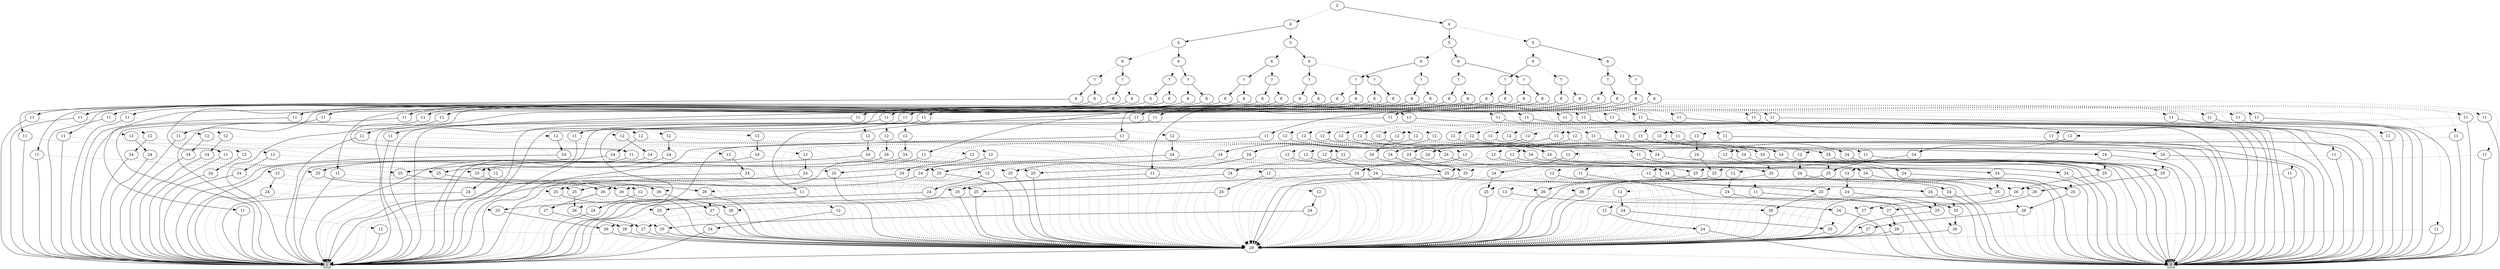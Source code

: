 digraph G {
0 [shape=box, label="0", style=filled, shape=box, height=0.3, width=0.3];
1 [shape=box, label="1", style=filled, shape=box, height=0.3, width=0.3];
12271 [label="3"];
12271 -> 12191 [style=dotted];
12271 -> 12270 [style=filled];
12191 [label="4"];
12191 -> 12145 [style=dotted];
12191 -> 12190 [style=filled];
12145 [label="5"];
12145 -> 12118 [style=dotted];
12145 -> 12144 [style=filled];
12118 [label="6"];
12118 -> 12103 [style=dotted];
12118 -> 12117 [style=filled];
12103 [label="7"];
12103 -> 12095 [style=dotted];
12103 -> 12102 [style=filled];
12095 [label="8"];
12095 -> 10632 [style=dotted];
12095 -> 12094 [style=filled];
10632 [label="11"];
10632 -> 10631 [style=dotted];
10632 -> 0 [style=filled];
10631 [label="12"];
10631 -> 60 [style=dotted];
10631 -> 10630 [style=filled];
60 [label="29"];
60 -> 0 [style=dotted];
60 -> 1 [style=filled];
10630 [label="24"];
10630 -> 60 [style=dotted];
10630 -> 0 [style=filled];
12094 [label="11"];
12094 -> 12093 [style=dotted];
12094 -> 1 [style=filled];
12093 [label="12"];
12093 -> 60 [style=dotted];
12093 -> 12092 [style=filled];
12092 [label="24"];
12092 -> 12091 [style=dotted];
12092 -> 1 [style=filled];
12091 [label="25"];
12091 -> 12090 [style=dotted];
12091 -> 60 [style=filled];
12090 [label="26"];
12090 -> 12089 [style=dotted];
12090 -> 60 [style=filled];
12089 [label="27"];
12089 -> 12088 [style=dotted];
12089 -> 60 [style=filled];
12088 [label="28"];
12088 -> 1 [style=dotted];
12088 -> 60 [style=filled];
12102 [label="8"];
12102 -> 10663 [style=dotted];
12102 -> 12101 [style=filled];
10663 [label="11"];
10663 -> 10662 [style=dotted];
10663 -> 0 [style=filled];
10662 [label="12"];
10662 -> 60 [style=dotted];
10662 -> 10661 [style=filled];
10661 [label="24"];
10661 -> 10660 [style=dotted];
10661 -> 0 [style=filled];
10660 [label="25"];
10660 -> 10659 [style=dotted];
10660 -> 60 [style=filled];
10659 [label="26"];
10659 -> 10658 [style=dotted];
10659 -> 60 [style=filled];
10658 [label="27"];
10658 -> 313 [style=dotted];
10658 -> 60 [style=filled];
313 [label="28"];
313 -> 0 [style=dotted];
313 -> 60 [style=filled];
12101 [label="11"];
12101 -> 12100 [style=dotted];
12101 -> 1 [style=filled];
12100 [label="12"];
12100 -> 60 [style=dotted];
12100 -> 12099 [style=filled];
12099 [label="24"];
12099 -> 12098 [style=dotted];
12099 -> 1 [style=filled];
12098 [label="25"];
12098 -> 12097 [style=dotted];
12098 -> 60 [style=filled];
12097 [label="26"];
12097 -> 12096 [style=dotted];
12097 -> 60 [style=filled];
12096 [label="27"];
12096 -> 1 [style=dotted];
12096 -> 60 [style=filled];
12117 [label="7"];
12117 -> 12110 [style=dotted];
12117 -> 12116 [style=filled];
12110 [label="8"];
12110 -> 10692 [style=dotted];
12110 -> 12109 [style=filled];
10692 [label="11"];
10692 -> 10691 [style=dotted];
10692 -> 0 [style=filled];
10691 [label="12"];
10691 -> 60 [style=dotted];
10691 -> 10690 [style=filled];
10690 [label="24"];
10690 -> 10689 [style=dotted];
10690 -> 0 [style=filled];
10689 [label="25"];
10689 -> 10688 [style=dotted];
10689 -> 60 [style=filled];
10688 [label="26"];
10688 -> 10687 [style=dotted];
10688 -> 60 [style=filled];
10687 [label="27"];
10687 -> 0 [style=dotted];
10687 -> 60 [style=filled];
12109 [label="11"];
12109 -> 12108 [style=dotted];
12109 -> 1 [style=filled];
12108 [label="12"];
12108 -> 60 [style=dotted];
12108 -> 12107 [style=filled];
12107 [label="24"];
12107 -> 12106 [style=dotted];
12107 -> 1 [style=filled];
12106 [label="25"];
12106 -> 12105 [style=dotted];
12106 -> 60 [style=filled];
12105 [label="26"];
12105 -> 12104 [style=dotted];
12105 -> 60 [style=filled];
12104 [label="27"];
12104 -> 1 [style=dotted];
12104 -> 12088 [style=filled];
12116 [label="8"];
12116 -> 10719 [style=dotted];
12116 -> 12115 [style=filled];
10719 [label="11"];
10719 -> 10718 [style=dotted];
10719 -> 0 [style=filled];
10718 [label="12"];
10718 -> 60 [style=dotted];
10718 -> 10717 [style=filled];
10717 [label="24"];
10717 -> 10716 [style=dotted];
10717 -> 0 [style=filled];
10716 [label="25"];
10716 -> 10715 [style=dotted];
10716 -> 60 [style=filled];
10715 [label="26"];
10715 -> 342 [style=dotted];
10715 -> 60 [style=filled];
342 [label="27"];
342 -> 0 [style=dotted];
342 -> 313 [style=filled];
12115 [label="11"];
12115 -> 12114 [style=dotted];
12115 -> 1 [style=filled];
12114 [label="12"];
12114 -> 60 [style=dotted];
12114 -> 12113 [style=filled];
12113 [label="24"];
12113 -> 12112 [style=dotted];
12113 -> 1 [style=filled];
12112 [label="25"];
12112 -> 12111 [style=dotted];
12112 -> 60 [style=filled];
12111 [label="26"];
12111 -> 1 [style=dotted];
12111 -> 60 [style=filled];
12144 [label="6"];
12144 -> 12131 [style=dotted];
12144 -> 12143 [style=filled];
12131 [label="7"];
12131 -> 12124 [style=dotted];
12131 -> 12130 [style=filled];
12124 [label="8"];
12124 -> 10745 [style=dotted];
12124 -> 12123 [style=filled];
10745 [label="11"];
10745 -> 10744 [style=dotted];
10745 -> 0 [style=filled];
10744 [label="12"];
10744 -> 60 [style=dotted];
10744 -> 10743 [style=filled];
10743 [label="24"];
10743 -> 10742 [style=dotted];
10743 -> 0 [style=filled];
10742 [label="25"];
10742 -> 10741 [style=dotted];
10742 -> 60 [style=filled];
10741 [label="26"];
10741 -> 0 [style=dotted];
10741 -> 60 [style=filled];
12123 [label="11"];
12123 -> 12122 [style=dotted];
12123 -> 1 [style=filled];
12122 [label="12"];
12122 -> 60 [style=dotted];
12122 -> 12121 [style=filled];
12121 [label="24"];
12121 -> 12120 [style=dotted];
12121 -> 1 [style=filled];
12120 [label="25"];
12120 -> 12119 [style=dotted];
12120 -> 60 [style=filled];
12119 [label="26"];
12119 -> 1 [style=dotted];
12119 -> 12089 [style=filled];
12130 [label="8"];
12130 -> 10769 [style=dotted];
12130 -> 12129 [style=filled];
10769 [label="11"];
10769 -> 10768 [style=dotted];
10769 -> 0 [style=filled];
10768 [label="12"];
10768 -> 60 [style=dotted];
10768 -> 10767 [style=filled];
10767 [label="24"];
10767 -> 10766 [style=dotted];
10767 -> 0 [style=filled];
10766 [label="25"];
10766 -> 10765 [style=dotted];
10766 -> 60 [style=filled];
10765 [label="26"];
10765 -> 0 [style=dotted];
10765 -> 10658 [style=filled];
12129 [label="11"];
12129 -> 12128 [style=dotted];
12129 -> 1 [style=filled];
12128 [label="12"];
12128 -> 60 [style=dotted];
12128 -> 12127 [style=filled];
12127 [label="24"];
12127 -> 12126 [style=dotted];
12127 -> 1 [style=filled];
12126 [label="25"];
12126 -> 12125 [style=dotted];
12126 -> 60 [style=filled];
12125 [label="26"];
12125 -> 1 [style=dotted];
12125 -> 12096 [style=filled];
12143 [label="7"];
12143 -> 12137 [style=dotted];
12143 -> 12142 [style=filled];
12137 [label="8"];
12137 -> 10794 [style=dotted];
12137 -> 12136 [style=filled];
10794 [label="11"];
10794 -> 10793 [style=dotted];
10794 -> 0 [style=filled];
10793 [label="12"];
10793 -> 60 [style=dotted];
10793 -> 10792 [style=filled];
10792 [label="24"];
10792 -> 10791 [style=dotted];
10792 -> 0 [style=filled];
10791 [label="25"];
10791 -> 10790 [style=dotted];
10791 -> 60 [style=filled];
10790 [label="26"];
10790 -> 0 [style=dotted];
10790 -> 10687 [style=filled];
12136 [label="11"];
12136 -> 12135 [style=dotted];
12136 -> 1 [style=filled];
12135 [label="12"];
12135 -> 60 [style=dotted];
12135 -> 12134 [style=filled];
12134 [label="24"];
12134 -> 12133 [style=dotted];
12134 -> 1 [style=filled];
12133 [label="25"];
12133 -> 12132 [style=dotted];
12133 -> 60 [style=filled];
12132 [label="26"];
12132 -> 1 [style=dotted];
12132 -> 12104 [style=filled];
12142 [label="8"];
12142 -> 10817 [style=dotted];
12142 -> 12141 [style=filled];
10817 [label="11"];
10817 -> 10816 [style=dotted];
10817 -> 0 [style=filled];
10816 [label="12"];
10816 -> 60 [style=dotted];
10816 -> 10815 [style=filled];
10815 [label="24"];
10815 -> 10814 [style=dotted];
10815 -> 0 [style=filled];
10814 [label="25"];
10814 -> 643 [style=dotted];
10814 -> 60 [style=filled];
643 [label="26"];
643 -> 0 [style=dotted];
643 -> 342 [style=filled];
12141 [label="11"];
12141 -> 12140 [style=dotted];
12141 -> 1 [style=filled];
12140 [label="12"];
12140 -> 60 [style=dotted];
12140 -> 12139 [style=filled];
12139 [label="24"];
12139 -> 12138 [style=dotted];
12139 -> 1 [style=filled];
12138 [label="25"];
12138 -> 1 [style=dotted];
12138 -> 60 [style=filled];
12190 [label="5"];
12190 -> 12168 [style=dotted];
12190 -> 12189 [style=filled];
12168 [label="6"];
12168 -> 12156 [style=dotted];
12168 -> 12167 [style=filled];
12156 [label="7"];
12156 -> 12150 [style=dotted];
12156 -> 12155 [style=filled];
12150 [label="8"];
12150 -> 10840 [style=dotted];
12150 -> 12149 [style=filled];
10840 [label="11"];
10840 -> 10839 [style=dotted];
10840 -> 0 [style=filled];
10839 [label="12"];
10839 -> 60 [style=dotted];
10839 -> 10838 [style=filled];
10838 [label="24"];
10838 -> 10837 [style=dotted];
10838 -> 0 [style=filled];
10837 [label="25"];
10837 -> 0 [style=dotted];
10837 -> 60 [style=filled];
12149 [label="11"];
12149 -> 12148 [style=dotted];
12149 -> 1 [style=filled];
12148 [label="12"];
12148 -> 60 [style=dotted];
12148 -> 12147 [style=filled];
12147 [label="24"];
12147 -> 12146 [style=dotted];
12147 -> 1 [style=filled];
12146 [label="25"];
12146 -> 1 [style=dotted];
12146 -> 12090 [style=filled];
12155 [label="8"];
12155 -> 10860 [style=dotted];
12155 -> 12154 [style=filled];
10860 [label="11"];
10860 -> 10859 [style=dotted];
10860 -> 0 [style=filled];
10859 [label="12"];
10859 -> 60 [style=dotted];
10859 -> 10858 [style=filled];
10858 [label="24"];
10858 -> 10857 [style=dotted];
10858 -> 0 [style=filled];
10857 [label="25"];
10857 -> 0 [style=dotted];
10857 -> 10659 [style=filled];
12154 [label="11"];
12154 -> 12153 [style=dotted];
12154 -> 1 [style=filled];
12153 [label="12"];
12153 -> 60 [style=dotted];
12153 -> 12152 [style=filled];
12152 [label="24"];
12152 -> 12151 [style=dotted];
12152 -> 1 [style=filled];
12151 [label="25"];
12151 -> 1 [style=dotted];
12151 -> 12097 [style=filled];
12167 [label="7"];
12167 -> 12161 [style=dotted];
12167 -> 12166 [style=filled];
12161 [label="8"];
12161 -> 10881 [style=dotted];
12161 -> 12160 [style=filled];
10881 [label="11"];
10881 -> 10880 [style=dotted];
10881 -> 0 [style=filled];
10880 [label="12"];
10880 -> 60 [style=dotted];
10880 -> 10879 [style=filled];
10879 [label="24"];
10879 -> 10878 [style=dotted];
10879 -> 0 [style=filled];
10878 [label="25"];
10878 -> 0 [style=dotted];
10878 -> 10688 [style=filled];
12160 [label="11"];
12160 -> 12159 [style=dotted];
12160 -> 1 [style=filled];
12159 [label="12"];
12159 -> 60 [style=dotted];
12159 -> 12158 [style=filled];
12158 [label="24"];
12158 -> 12157 [style=dotted];
12158 -> 1 [style=filled];
12157 [label="25"];
12157 -> 1 [style=dotted];
12157 -> 12105 [style=filled];
12166 [label="8"];
12166 -> 10901 [style=dotted];
12166 -> 12165 [style=filled];
10901 [label="11"];
10901 -> 10900 [style=dotted];
10901 -> 0 [style=filled];
10900 [label="12"];
10900 -> 60 [style=dotted];
10900 -> 10899 [style=filled];
10899 [label="24"];
10899 -> 10898 [style=dotted];
10899 -> 0 [style=filled];
10898 [label="25"];
10898 -> 0 [style=dotted];
10898 -> 10715 [style=filled];
12165 [label="11"];
12165 -> 12164 [style=dotted];
12165 -> 1 [style=filled];
12164 [label="12"];
12164 -> 60 [style=dotted];
12164 -> 12163 [style=filled];
12163 [label="24"];
12163 -> 12162 [style=dotted];
12163 -> 1 [style=filled];
12162 [label="25"];
12162 -> 1 [style=dotted];
12162 -> 12111 [style=filled];
12189 [label="6"];
12189 -> 12179 [style=dotted];
12189 -> 12188 [style=filled];
12179 [label="7"];
12179 -> 12173 [style=dotted];
12179 -> 12178 [style=filled];
12173 [label="8"];
12173 -> 10923 [style=dotted];
12173 -> 12172 [style=filled];
10923 [label="11"];
10923 -> 10922 [style=dotted];
10923 -> 0 [style=filled];
10922 [label="12"];
10922 -> 60 [style=dotted];
10922 -> 10921 [style=filled];
10921 [label="24"];
10921 -> 10920 [style=dotted];
10921 -> 0 [style=filled];
10920 [label="25"];
10920 -> 0 [style=dotted];
10920 -> 10741 [style=filled];
12172 [label="11"];
12172 -> 12171 [style=dotted];
12172 -> 1 [style=filled];
12171 [label="12"];
12171 -> 60 [style=dotted];
12171 -> 12170 [style=filled];
12170 [label="24"];
12170 -> 12169 [style=dotted];
12170 -> 1 [style=filled];
12169 [label="25"];
12169 -> 1 [style=dotted];
12169 -> 12119 [style=filled];
12178 [label="8"];
12178 -> 10943 [style=dotted];
12178 -> 12177 [style=filled];
10943 [label="11"];
10943 -> 10942 [style=dotted];
10943 -> 0 [style=filled];
10942 [label="12"];
10942 -> 60 [style=dotted];
10942 -> 10941 [style=filled];
10941 [label="24"];
10941 -> 10940 [style=dotted];
10941 -> 0 [style=filled];
10940 [label="25"];
10940 -> 0 [style=dotted];
10940 -> 10765 [style=filled];
12177 [label="11"];
12177 -> 12176 [style=dotted];
12177 -> 1 [style=filled];
12176 [label="12"];
12176 -> 60 [style=dotted];
12176 -> 12175 [style=filled];
12175 [label="24"];
12175 -> 12174 [style=dotted];
12175 -> 1 [style=filled];
12174 [label="25"];
12174 -> 1 [style=dotted];
12174 -> 12125 [style=filled];
12188 [label="7"];
12188 -> 12184 [style=dotted];
12188 -> 12187 [style=filled];
12184 [label="8"];
12184 -> 10964 [style=dotted];
12184 -> 12183 [style=filled];
10964 [label="11"];
10964 -> 10963 [style=dotted];
10964 -> 0 [style=filled];
10963 [label="12"];
10963 -> 60 [style=dotted];
10963 -> 10962 [style=filled];
10962 [label="24"];
10962 -> 10961 [style=dotted];
10962 -> 0 [style=filled];
10961 [label="25"];
10961 -> 0 [style=dotted];
10961 -> 10790 [style=filled];
12183 [label="11"];
12183 -> 12182 [style=dotted];
12183 -> 1 [style=filled];
12182 [label="12"];
12182 -> 60 [style=dotted];
12182 -> 12181 [style=filled];
12181 [label="24"];
12181 -> 12180 [style=dotted];
12181 -> 1 [style=filled];
12180 [label="25"];
12180 -> 1 [style=dotted];
12180 -> 12132 [style=filled];
12187 [label="8"];
12187 -> 10982 [style=dotted];
12187 -> 12186 [style=filled];
10982 [label="11"];
10982 -> 10981 [style=dotted];
10982 -> 0 [style=filled];
10981 [label="12"];
10981 -> 60 [style=dotted];
10981 -> 1980 [style=filled];
1980 [label="24"];
1980 -> 768 [style=dotted];
1980 -> 0 [style=filled];
768 [label="25"];
768 -> 0 [style=dotted];
768 -> 643 [style=filled];
12186 [label="11"];
12186 -> 12185 [style=dotted];
12186 -> 1 [style=filled];
12185 [label="12"];
12185 -> 60 [style=dotted];
12185 -> 1 [style=filled];
12270 [label="4"];
12270 -> 12230 [style=dotted];
12270 -> 12269 [style=filled];
12230 [label="5"];
12230 -> 12210 [style=dotted];
12230 -> 12229 [style=filled];
12210 [label="6"];
12210 -> 12200 [style=dotted];
12210 -> 12209 [style=filled];
12200 [label="7"];
12200 -> 12195 [style=dotted];
12200 -> 12199 [style=filled];
12195 [label="8"];
12195 -> 10997 [style=dotted];
12195 -> 12194 [style=filled];
10997 [label="11"];
10997 -> 60 [style=dotted];
10997 -> 0 [style=filled];
12194 [label="11"];
12194 -> 12193 [style=dotted];
12194 -> 1 [style=filled];
12193 [label="12"];
12193 -> 60 [style=dotted];
12193 -> 12192 [style=filled];
12192 [label="24"];
12192 -> 60 [style=dotted];
12192 -> 12091 [style=filled];
12199 [label="8"];
12199 -> 11013 [style=dotted];
12199 -> 12198 [style=filled];
11013 [label="11"];
11013 -> 11012 [style=dotted];
11013 -> 0 [style=filled];
11012 [label="12"];
11012 -> 60 [style=dotted];
11012 -> 11011 [style=filled];
11011 [label="24"];
11011 -> 60 [style=dotted];
11011 -> 10660 [style=filled];
12198 [label="11"];
12198 -> 12197 [style=dotted];
12198 -> 1 [style=filled];
12197 [label="12"];
12197 -> 60 [style=dotted];
12197 -> 12196 [style=filled];
12196 [label="24"];
12196 -> 60 [style=dotted];
12196 -> 12098 [style=filled];
12209 [label="7"];
12209 -> 12204 [style=dotted];
12209 -> 12208 [style=filled];
12204 [label="8"];
12204 -> 11030 [style=dotted];
12204 -> 12203 [style=filled];
11030 [label="11"];
11030 -> 11029 [style=dotted];
11030 -> 0 [style=filled];
11029 [label="12"];
11029 -> 60 [style=dotted];
11029 -> 11028 [style=filled];
11028 [label="24"];
11028 -> 60 [style=dotted];
11028 -> 10689 [style=filled];
12203 [label="11"];
12203 -> 12202 [style=dotted];
12203 -> 1 [style=filled];
12202 [label="12"];
12202 -> 60 [style=dotted];
12202 -> 12201 [style=filled];
12201 [label="24"];
12201 -> 60 [style=dotted];
12201 -> 12106 [style=filled];
12208 [label="8"];
12208 -> 11046 [style=dotted];
12208 -> 12207 [style=filled];
11046 [label="11"];
11046 -> 11045 [style=dotted];
11046 -> 0 [style=filled];
11045 [label="12"];
11045 -> 60 [style=dotted];
11045 -> 11044 [style=filled];
11044 [label="24"];
11044 -> 60 [style=dotted];
11044 -> 10716 [style=filled];
12207 [label="11"];
12207 -> 12206 [style=dotted];
12207 -> 1 [style=filled];
12206 [label="12"];
12206 -> 60 [style=dotted];
12206 -> 12205 [style=filled];
12205 [label="24"];
12205 -> 60 [style=dotted];
12205 -> 12112 [style=filled];
12229 [label="6"];
12229 -> 12219 [style=dotted];
12229 -> 12228 [style=filled];
12219 [label="7"];
12219 -> 12214 [style=dotted];
12219 -> 12218 [style=filled];
12214 [label="8"];
12214 -> 11064 [style=dotted];
12214 -> 12213 [style=filled];
11064 [label="11"];
11064 -> 11063 [style=dotted];
11064 -> 0 [style=filled];
11063 [label="12"];
11063 -> 60 [style=dotted];
11063 -> 11062 [style=filled];
11062 [label="24"];
11062 -> 60 [style=dotted];
11062 -> 10742 [style=filled];
12213 [label="11"];
12213 -> 12212 [style=dotted];
12213 -> 1 [style=filled];
12212 [label="12"];
12212 -> 60 [style=dotted];
12212 -> 12211 [style=filled];
12211 [label="24"];
12211 -> 60 [style=dotted];
12211 -> 12120 [style=filled];
12218 [label="8"];
12218 -> 11080 [style=dotted];
12218 -> 12217 [style=filled];
11080 [label="11"];
11080 -> 11079 [style=dotted];
11080 -> 0 [style=filled];
11079 [label="12"];
11079 -> 60 [style=dotted];
11079 -> 11078 [style=filled];
11078 [label="24"];
11078 -> 60 [style=dotted];
11078 -> 10766 [style=filled];
12217 [label="11"];
12217 -> 12216 [style=dotted];
12217 -> 1 [style=filled];
12216 [label="12"];
12216 -> 60 [style=dotted];
12216 -> 12215 [style=filled];
12215 [label="24"];
12215 -> 60 [style=dotted];
12215 -> 12126 [style=filled];
12228 [label="7"];
12228 -> 12223 [style=dotted];
12228 -> 12227 [style=filled];
12223 [label="8"];
12223 -> 11097 [style=dotted];
12223 -> 12222 [style=filled];
11097 [label="11"];
11097 -> 11096 [style=dotted];
11097 -> 0 [style=filled];
11096 [label="12"];
11096 -> 60 [style=dotted];
11096 -> 11095 [style=filled];
11095 [label="24"];
11095 -> 60 [style=dotted];
11095 -> 10791 [style=filled];
12222 [label="11"];
12222 -> 12221 [style=dotted];
12222 -> 1 [style=filled];
12221 [label="12"];
12221 -> 60 [style=dotted];
12221 -> 12220 [style=filled];
12220 [label="24"];
12220 -> 60 [style=dotted];
12220 -> 12133 [style=filled];
12227 [label="8"];
12227 -> 11113 [style=dotted];
12227 -> 12226 [style=filled];
11113 [label="11"];
11113 -> 11112 [style=dotted];
11113 -> 0 [style=filled];
11112 [label="12"];
11112 -> 60 [style=dotted];
11112 -> 11111 [style=filled];
11111 [label="24"];
11111 -> 60 [style=dotted];
11111 -> 10814 [style=filled];
12226 [label="11"];
12226 -> 12225 [style=dotted];
12226 -> 1 [style=filled];
12225 [label="12"];
12225 -> 60 [style=dotted];
12225 -> 12224 [style=filled];
12224 [label="24"];
12224 -> 60 [style=dotted];
12224 -> 12138 [style=filled];
12269 [label="5"];
12269 -> 12249 [style=dotted];
12269 -> 12268 [style=filled];
12249 [label="6"];
12249 -> 12239 [style=dotted];
12249 -> 12248 [style=filled];
12239 [label="7"];
12239 -> 12234 [style=dotted];
12239 -> 12238 [style=filled];
12234 [label="8"];
12234 -> 11132 [style=dotted];
12234 -> 12233 [style=filled];
11132 [label="11"];
11132 -> 11131 [style=dotted];
11132 -> 0 [style=filled];
11131 [label="12"];
11131 -> 60 [style=dotted];
11131 -> 11130 [style=filled];
11130 [label="24"];
11130 -> 60 [style=dotted];
11130 -> 10837 [style=filled];
12233 [label="11"];
12233 -> 12232 [style=dotted];
12233 -> 1 [style=filled];
12232 [label="12"];
12232 -> 60 [style=dotted];
12232 -> 12231 [style=filled];
12231 [label="24"];
12231 -> 60 [style=dotted];
12231 -> 12146 [style=filled];
12238 [label="8"];
12238 -> 11148 [style=dotted];
12238 -> 12237 [style=filled];
11148 [label="11"];
11148 -> 11147 [style=dotted];
11148 -> 0 [style=filled];
11147 [label="12"];
11147 -> 60 [style=dotted];
11147 -> 11146 [style=filled];
11146 [label="24"];
11146 -> 60 [style=dotted];
11146 -> 10857 [style=filled];
12237 [label="11"];
12237 -> 12236 [style=dotted];
12237 -> 1 [style=filled];
12236 [label="12"];
12236 -> 60 [style=dotted];
12236 -> 12235 [style=filled];
12235 [label="24"];
12235 -> 60 [style=dotted];
12235 -> 12151 [style=filled];
12248 [label="7"];
12248 -> 12243 [style=dotted];
12248 -> 12247 [style=filled];
12243 [label="8"];
12243 -> 11165 [style=dotted];
12243 -> 12242 [style=filled];
11165 [label="11"];
11165 -> 11164 [style=dotted];
11165 -> 0 [style=filled];
11164 [label="12"];
11164 -> 60 [style=dotted];
11164 -> 11163 [style=filled];
11163 [label="24"];
11163 -> 60 [style=dotted];
11163 -> 10878 [style=filled];
12242 [label="11"];
12242 -> 12241 [style=dotted];
12242 -> 1 [style=filled];
12241 [label="12"];
12241 -> 60 [style=dotted];
12241 -> 12240 [style=filled];
12240 [label="24"];
12240 -> 60 [style=dotted];
12240 -> 12157 [style=filled];
12247 [label="8"];
12247 -> 11181 [style=dotted];
12247 -> 12246 [style=filled];
11181 [label="11"];
11181 -> 11180 [style=dotted];
11181 -> 0 [style=filled];
11180 [label="12"];
11180 -> 60 [style=dotted];
11180 -> 11179 [style=filled];
11179 [label="24"];
11179 -> 60 [style=dotted];
11179 -> 10898 [style=filled];
12246 [label="11"];
12246 -> 12245 [style=dotted];
12246 -> 1 [style=filled];
12245 [label="12"];
12245 -> 60 [style=dotted];
12245 -> 12244 [style=filled];
12244 [label="24"];
12244 -> 60 [style=dotted];
12244 -> 12162 [style=filled];
12268 [label="6"];
12268 -> 12258 [style=dotted];
12268 -> 12267 [style=filled];
12258 [label="7"];
12258 -> 12253 [style=dotted];
12258 -> 12257 [style=filled];
12253 [label="8"];
12253 -> 11199 [style=dotted];
12253 -> 12252 [style=filled];
11199 [label="11"];
11199 -> 11198 [style=dotted];
11199 -> 0 [style=filled];
11198 [label="12"];
11198 -> 60 [style=dotted];
11198 -> 11197 [style=filled];
11197 [label="24"];
11197 -> 60 [style=dotted];
11197 -> 10920 [style=filled];
12252 [label="11"];
12252 -> 12251 [style=dotted];
12252 -> 1 [style=filled];
12251 [label="12"];
12251 -> 60 [style=dotted];
12251 -> 12250 [style=filled];
12250 [label="24"];
12250 -> 60 [style=dotted];
12250 -> 12169 [style=filled];
12257 [label="8"];
12257 -> 11215 [style=dotted];
12257 -> 12256 [style=filled];
11215 [label="11"];
11215 -> 11214 [style=dotted];
11215 -> 0 [style=filled];
11214 [label="12"];
11214 -> 60 [style=dotted];
11214 -> 11213 [style=filled];
11213 [label="24"];
11213 -> 60 [style=dotted];
11213 -> 10940 [style=filled];
12256 [label="11"];
12256 -> 12255 [style=dotted];
12256 -> 1 [style=filled];
12255 [label="12"];
12255 -> 60 [style=dotted];
12255 -> 12254 [style=filled];
12254 [label="24"];
12254 -> 60 [style=dotted];
12254 -> 12174 [style=filled];
12267 [label="7"];
12267 -> 12262 [style=dotted];
12267 -> 12266 [style=filled];
12262 [label="8"];
12262 -> 11232 [style=dotted];
12262 -> 12261 [style=filled];
11232 [label="11"];
11232 -> 11231 [style=dotted];
11232 -> 0 [style=filled];
11231 [label="12"];
11231 -> 60 [style=dotted];
11231 -> 11230 [style=filled];
11230 [label="24"];
11230 -> 60 [style=dotted];
11230 -> 10961 [style=filled];
12261 [label="11"];
12261 -> 12260 [style=dotted];
12261 -> 1 [style=filled];
12260 [label="12"];
12260 -> 60 [style=dotted];
12260 -> 12259 [style=filled];
12259 [label="24"];
12259 -> 60 [style=dotted];
12259 -> 12180 [style=filled];
12266 [label="8"];
12266 -> 11248 [style=dotted];
12266 -> 12265 [style=filled];
11248 [label="11"];
11248 -> 11247 [style=dotted];
11248 -> 0 [style=filled];
11247 [label="12"];
11247 -> 60 [style=dotted];
11247 -> 11246 [style=filled];
11246 [label="24"];
11246 -> 60 [style=dotted];
11246 -> 768 [style=filled];
12265 [label="11"];
12265 -> 12264 [style=dotted];
12265 -> 1 [style=filled];
12264 [label="12"];
12264 -> 60 [style=dotted];
12264 -> 12263 [style=filled];
12263 [label="24"];
12263 -> 60 [style=dotted];
12263 -> 1 [style=filled];
}
